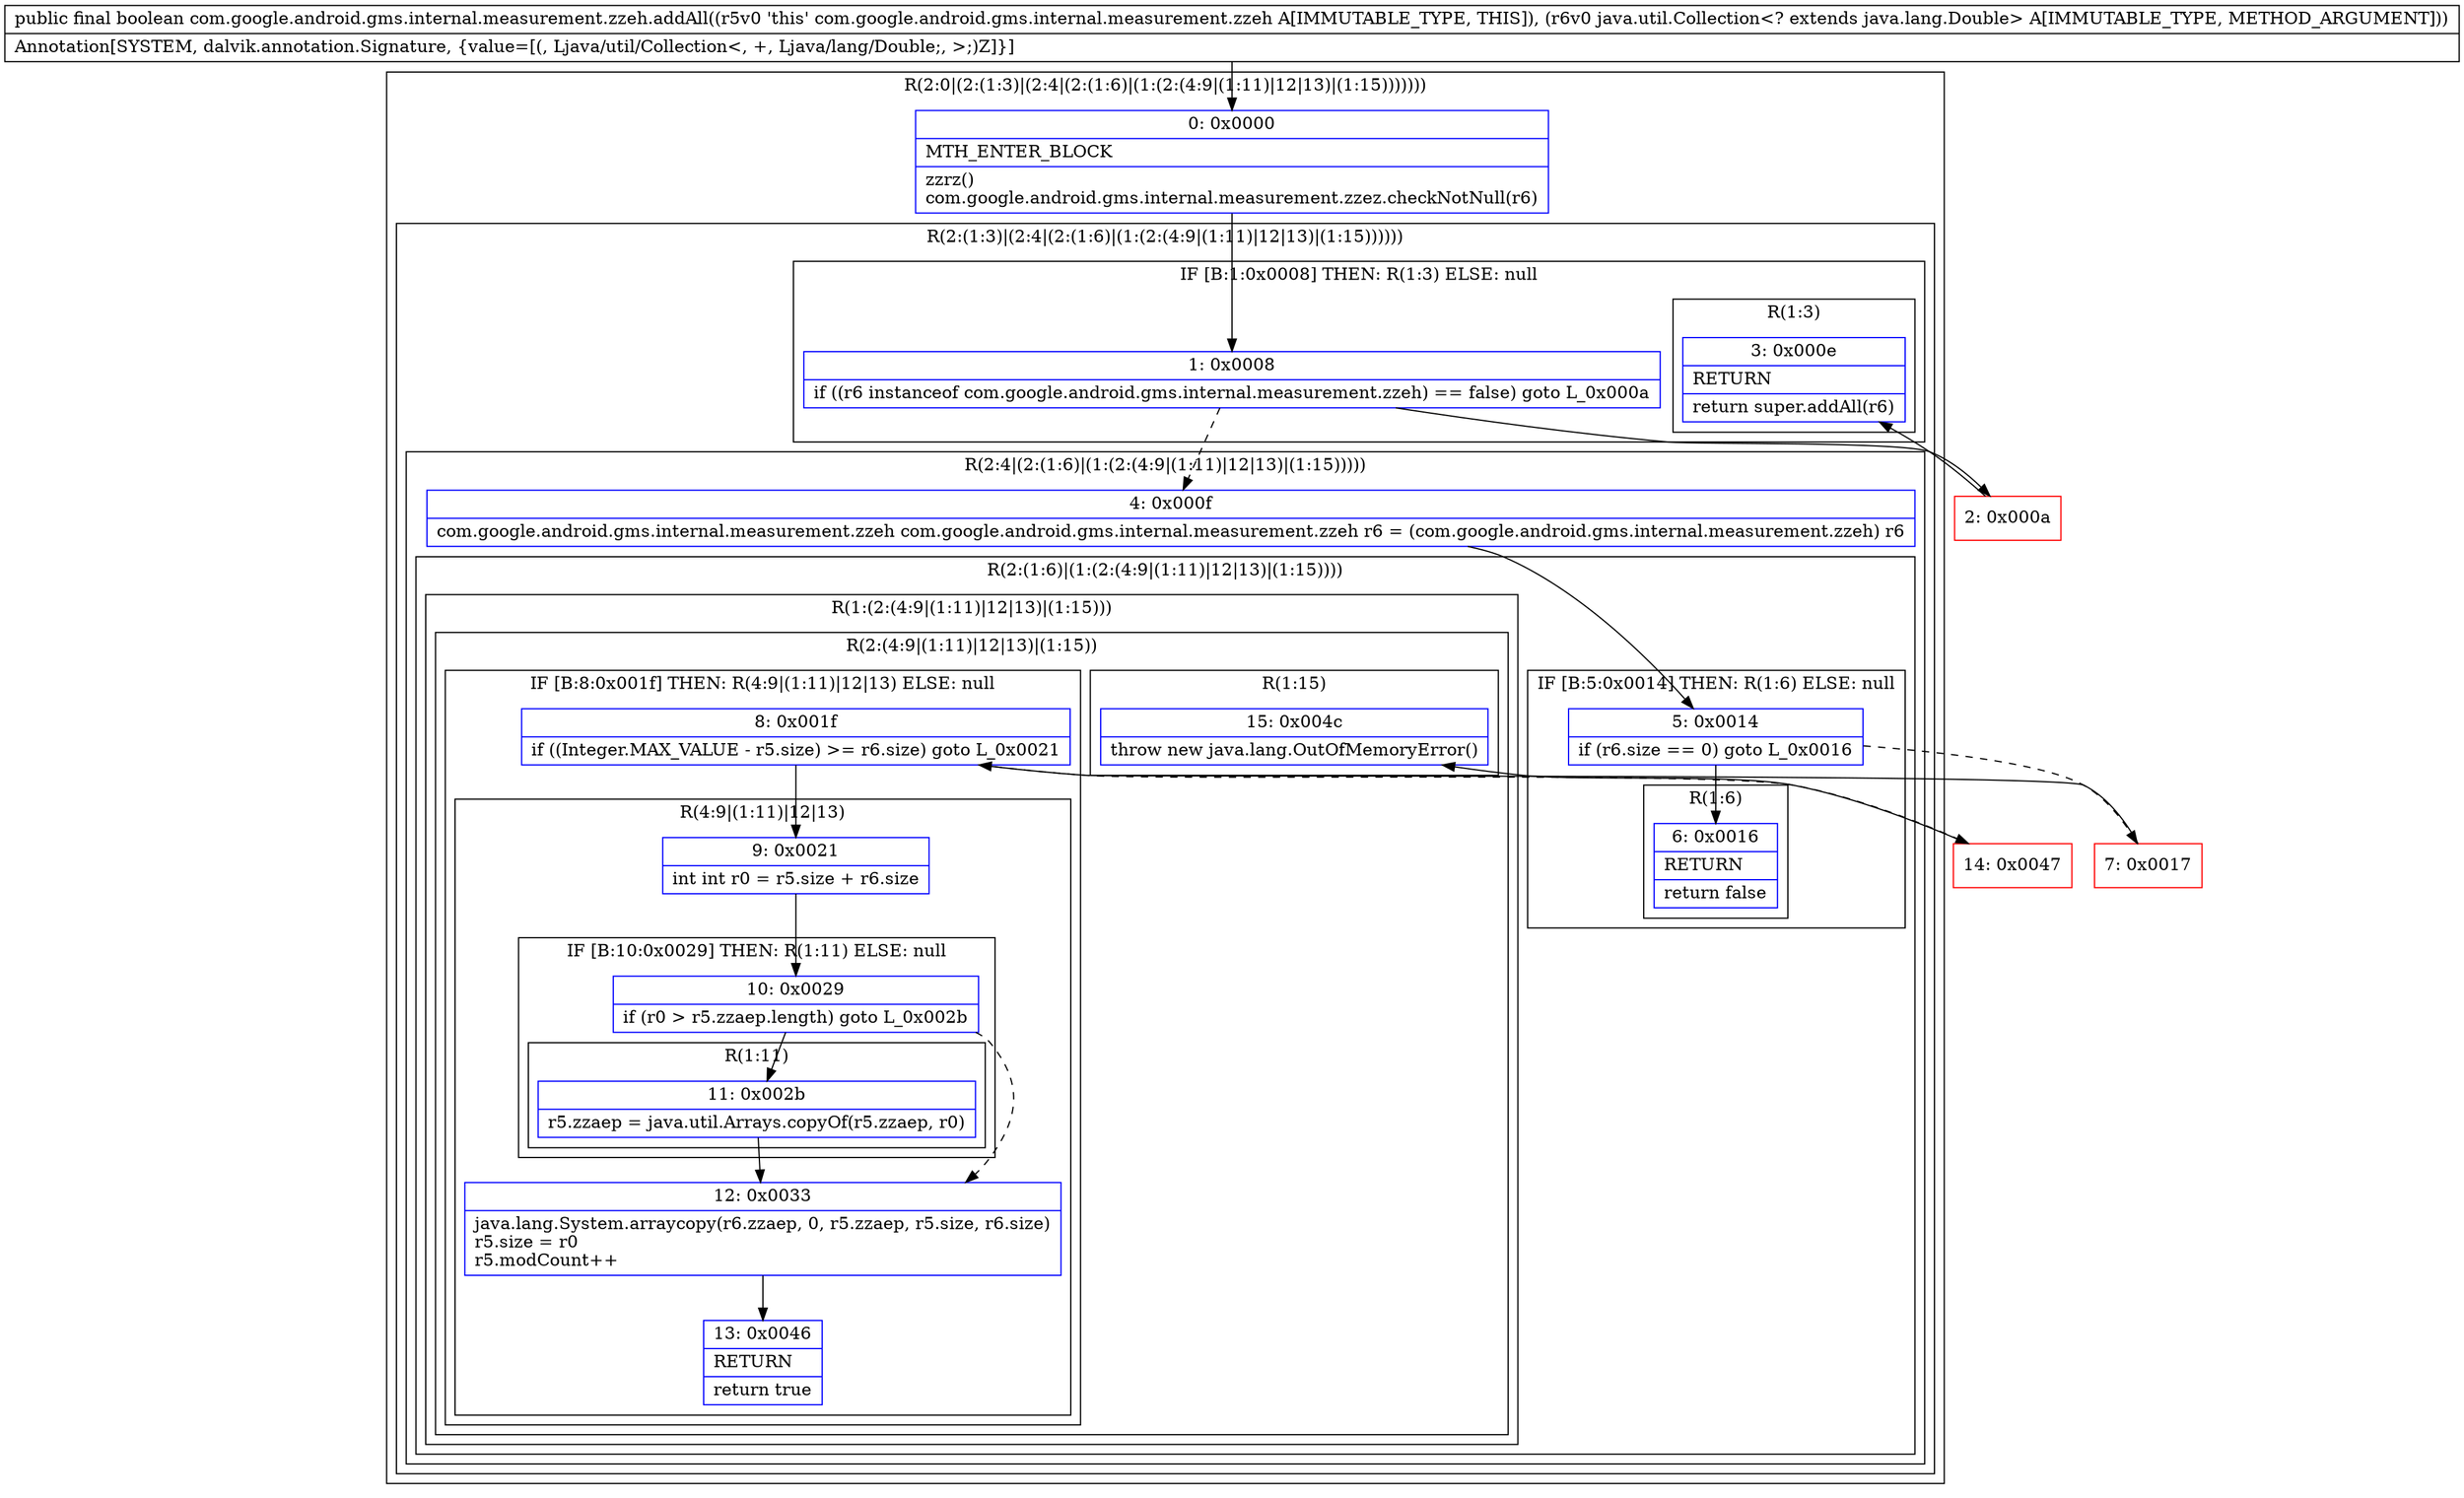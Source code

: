 digraph "CFG forcom.google.android.gms.internal.measurement.zzeh.addAll(Ljava\/util\/Collection;)Z" {
subgraph cluster_Region_192432288 {
label = "R(2:0|(2:(1:3)|(2:4|(2:(1:6)|(1:(2:(4:9|(1:11)|12|13)|(1:15)))))))";
node [shape=record,color=blue];
Node_0 [shape=record,label="{0\:\ 0x0000|MTH_ENTER_BLOCK\l|zzrz()\lcom.google.android.gms.internal.measurement.zzez.checkNotNull(r6)\l}"];
subgraph cluster_Region_1689443342 {
label = "R(2:(1:3)|(2:4|(2:(1:6)|(1:(2:(4:9|(1:11)|12|13)|(1:15))))))";
node [shape=record,color=blue];
subgraph cluster_IfRegion_1390560089 {
label = "IF [B:1:0x0008] THEN: R(1:3) ELSE: null";
node [shape=record,color=blue];
Node_1 [shape=record,label="{1\:\ 0x0008|if ((r6 instanceof com.google.android.gms.internal.measurement.zzeh) == false) goto L_0x000a\l}"];
subgraph cluster_Region_1648448342 {
label = "R(1:3)";
node [shape=record,color=blue];
Node_3 [shape=record,label="{3\:\ 0x000e|RETURN\l|return super.addAll(r6)\l}"];
}
}
subgraph cluster_Region_2021748725 {
label = "R(2:4|(2:(1:6)|(1:(2:(4:9|(1:11)|12|13)|(1:15)))))";
node [shape=record,color=blue];
Node_4 [shape=record,label="{4\:\ 0x000f|com.google.android.gms.internal.measurement.zzeh com.google.android.gms.internal.measurement.zzeh r6 = (com.google.android.gms.internal.measurement.zzeh) r6\l}"];
subgraph cluster_Region_724904694 {
label = "R(2:(1:6)|(1:(2:(4:9|(1:11)|12|13)|(1:15))))";
node [shape=record,color=blue];
subgraph cluster_IfRegion_789338172 {
label = "IF [B:5:0x0014] THEN: R(1:6) ELSE: null";
node [shape=record,color=blue];
Node_5 [shape=record,label="{5\:\ 0x0014|if (r6.size == 0) goto L_0x0016\l}"];
subgraph cluster_Region_1494602034 {
label = "R(1:6)";
node [shape=record,color=blue];
Node_6 [shape=record,label="{6\:\ 0x0016|RETURN\l|return false\l}"];
}
}
subgraph cluster_Region_430811586 {
label = "R(1:(2:(4:9|(1:11)|12|13)|(1:15)))";
node [shape=record,color=blue];
subgraph cluster_Region_1897828930 {
label = "R(2:(4:9|(1:11)|12|13)|(1:15))";
node [shape=record,color=blue];
subgraph cluster_IfRegion_409994235 {
label = "IF [B:8:0x001f] THEN: R(4:9|(1:11)|12|13) ELSE: null";
node [shape=record,color=blue];
Node_8 [shape=record,label="{8\:\ 0x001f|if ((Integer.MAX_VALUE \- r5.size) \>= r6.size) goto L_0x0021\l}"];
subgraph cluster_Region_284447212 {
label = "R(4:9|(1:11)|12|13)";
node [shape=record,color=blue];
Node_9 [shape=record,label="{9\:\ 0x0021|int int r0 = r5.size + r6.size\l}"];
subgraph cluster_IfRegion_1668905664 {
label = "IF [B:10:0x0029] THEN: R(1:11) ELSE: null";
node [shape=record,color=blue];
Node_10 [shape=record,label="{10\:\ 0x0029|if (r0 \> r5.zzaep.length) goto L_0x002b\l}"];
subgraph cluster_Region_788075307 {
label = "R(1:11)";
node [shape=record,color=blue];
Node_11 [shape=record,label="{11\:\ 0x002b|r5.zzaep = java.util.Arrays.copyOf(r5.zzaep, r0)\l}"];
}
}
Node_12 [shape=record,label="{12\:\ 0x0033|java.lang.System.arraycopy(r6.zzaep, 0, r5.zzaep, r5.size, r6.size)\lr5.size = r0\lr5.modCount++\l}"];
Node_13 [shape=record,label="{13\:\ 0x0046|RETURN\l|return true\l}"];
}
}
subgraph cluster_Region_1946051597 {
label = "R(1:15)";
node [shape=record,color=blue];
Node_15 [shape=record,label="{15\:\ 0x004c|throw new java.lang.OutOfMemoryError()\l}"];
}
}
}
}
}
}
}
Node_2 [shape=record,color=red,label="{2\:\ 0x000a}"];
Node_7 [shape=record,color=red,label="{7\:\ 0x0017}"];
Node_14 [shape=record,color=red,label="{14\:\ 0x0047}"];
MethodNode[shape=record,label="{public final boolean com.google.android.gms.internal.measurement.zzeh.addAll((r5v0 'this' com.google.android.gms.internal.measurement.zzeh A[IMMUTABLE_TYPE, THIS]), (r6v0 java.util.Collection\<? extends java.lang.Double\> A[IMMUTABLE_TYPE, METHOD_ARGUMENT]))  | Annotation[SYSTEM, dalvik.annotation.Signature, \{value=[(, Ljava\/util\/Collection\<, +, Ljava\/lang\/Double;, \>;)Z]\}]\l}"];
MethodNode -> Node_0;
Node_0 -> Node_1;
Node_1 -> Node_2;
Node_1 -> Node_4[style=dashed];
Node_4 -> Node_5;
Node_5 -> Node_6;
Node_5 -> Node_7[style=dashed];
Node_8 -> Node_9;
Node_8 -> Node_14[style=dashed];
Node_9 -> Node_10;
Node_10 -> Node_11;
Node_10 -> Node_12[style=dashed];
Node_11 -> Node_12;
Node_12 -> Node_13;
Node_2 -> Node_3;
Node_7 -> Node_8;
Node_14 -> Node_15;
}

